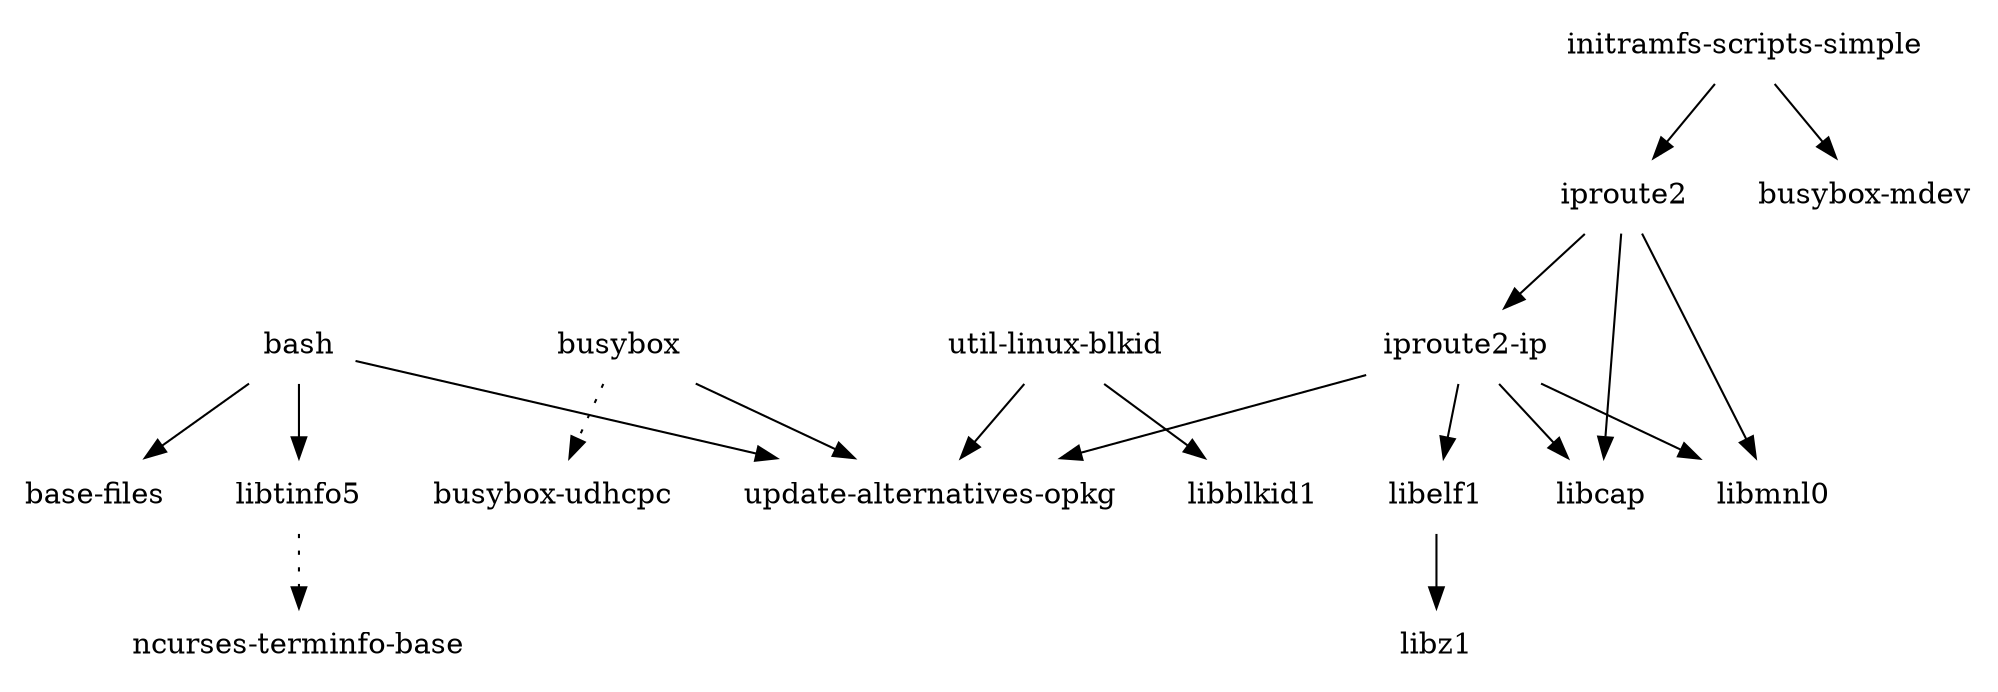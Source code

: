 digraph depends {
    node [shape=plaintext]
"bash" -> "base-files"
"bash" -> "libtinfo5"
"bash" -> "update-alternatives-opkg"
"busybox" -> "busybox-udhcpc" [style=dotted]
"busybox" -> "update-alternatives-opkg"
"initramfs-scripts-simple" -> "busybox-mdev"
"initramfs-scripts-simple" -> "iproute2"
"iproute2-ip" -> "libcap"
"iproute2-ip" -> "libelf1"
"iproute2-ip" -> "libmnl0"
"iproute2" -> "iproute2-ip"
"iproute2-ip" -> "update-alternatives-opkg"
"iproute2" -> "libcap"
"iproute2" -> "libmnl0"
"libelf1" -> "libz1"
"libtinfo5" -> "ncurses-terminfo-base" [style=dotted]
"util-linux-blkid" -> "libblkid1"
"util-linux-blkid" -> "update-alternatives-opkg"
}
